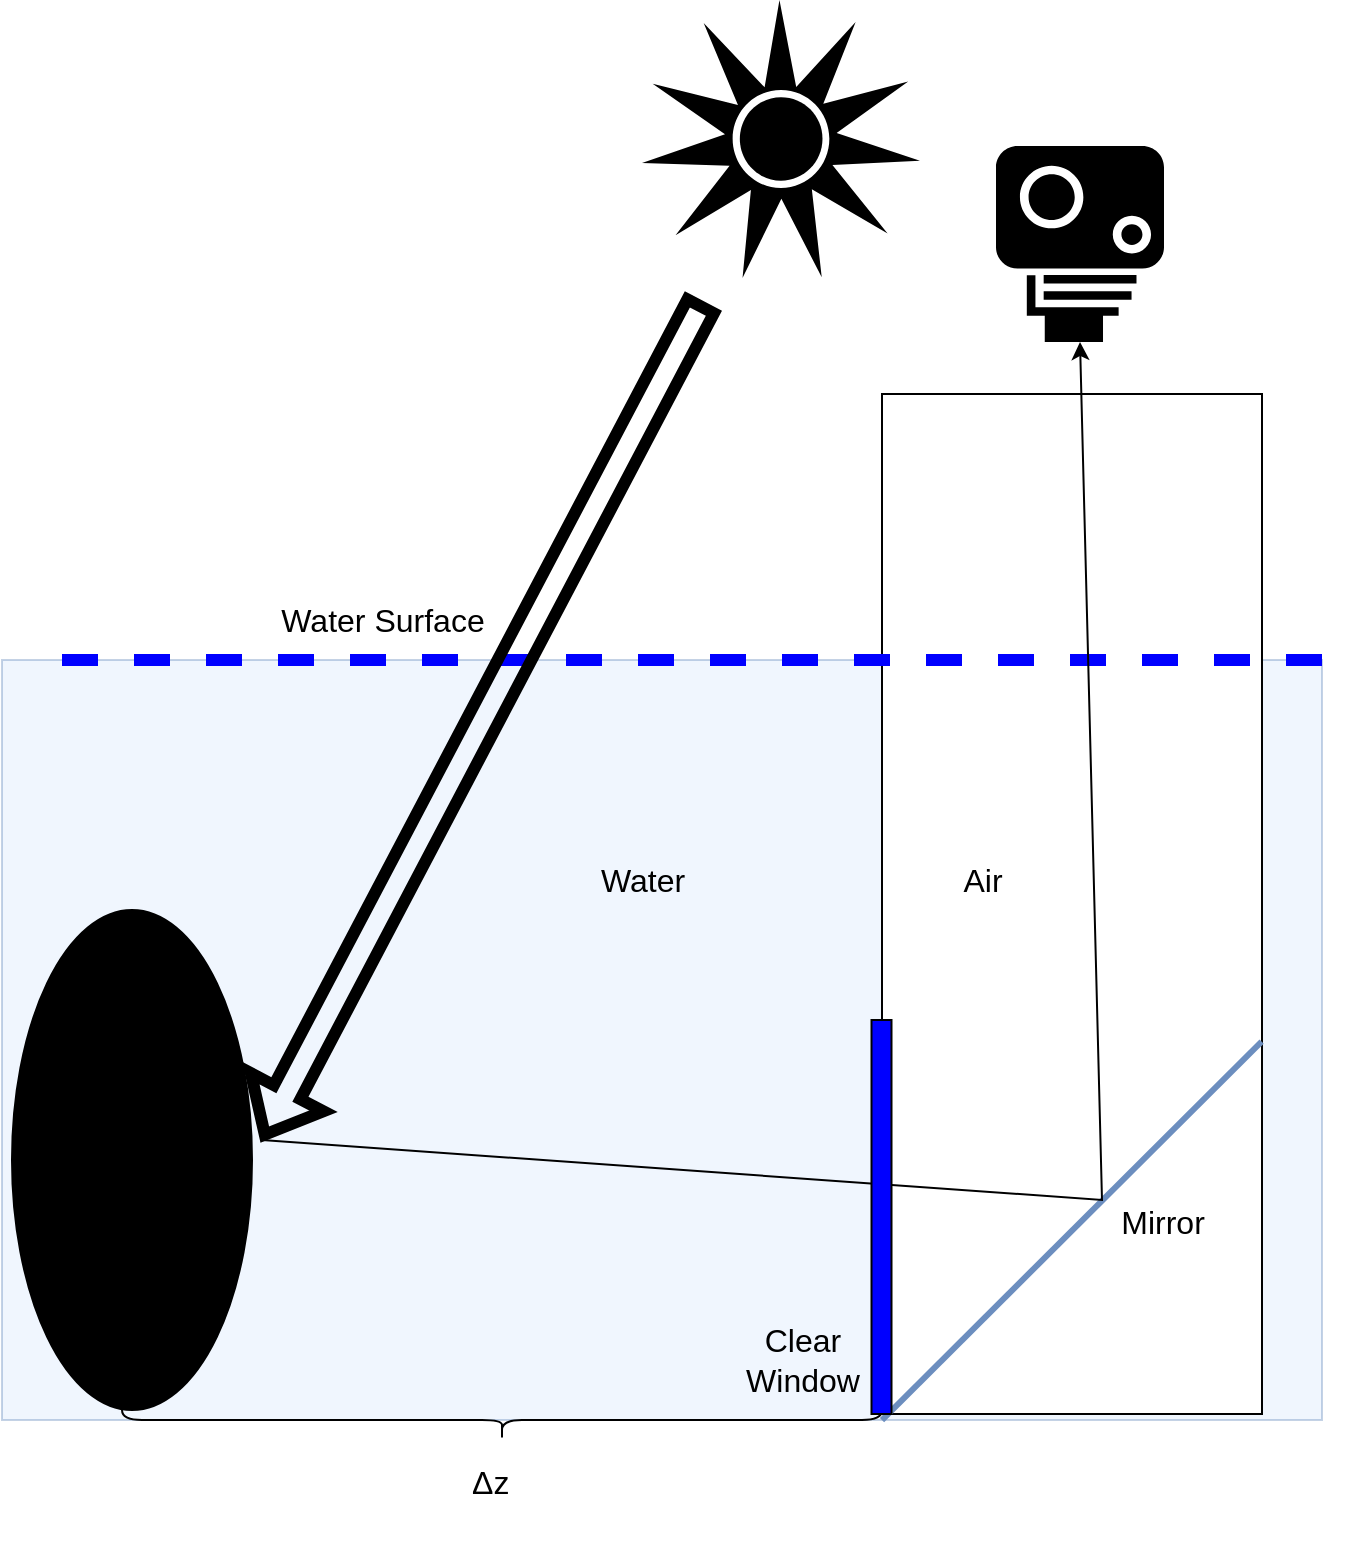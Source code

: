 <mxfile version="20.5.3" type="device"><diagram id="Ect9hUOo76AR6xFeidzp" name="Page-1"><mxGraphModel dx="1210" dy="535" grid="1" gridSize="10" guides="1" tooltips="1" connect="1" arrows="1" fold="1" page="1" pageScale="1" pageWidth="827" pageHeight="1169" math="0" shadow="0"><root><mxCell id="0"/><mxCell id="1" parent="0"/><mxCell id="FtwJ78YgJAvYqGlGawMD-7" value="" style="rounded=0;whiteSpace=wrap;html=1;fillColor=#dae8fc;strokeColor=#6c8ebf;opacity=40;" vertex="1" parent="1"><mxGeometry x="40" y="620" width="660" height="380" as="geometry"/></mxCell><mxCell id="Myysj3SkNhkPMmiPacBF-2" value="" style="ellipse;whiteSpace=wrap;html=1;fillColor=#000000;rotation=90;" parent="1" vertex="1"><mxGeometry x="-20" y="810" width="250" height="120" as="geometry"/></mxCell><mxCell id="Myysj3SkNhkPMmiPacBF-7" value="" style="rounded=0;whiteSpace=wrap;html=1;" parent="1" vertex="1"><mxGeometry x="480" y="487" width="190" height="510" as="geometry"/></mxCell><mxCell id="Myysj3SkNhkPMmiPacBF-8" value="" style="endArrow=none;dashed=1;html=1;rounded=0;strokeWidth=6;strokeColor=#0000FF;" parent="1" edge="1"><mxGeometry width="50" height="50" relative="1" as="geometry"><mxPoint x="70" y="620" as="sourcePoint"/><mxPoint x="710" y="620" as="targetPoint"/></mxGeometry></mxCell><mxCell id="Myysj3SkNhkPMmiPacBF-9" value="&lt;font style=&quot;font-size: 16px&quot;&gt;Water Surface&lt;/font&gt;" style="edgeLabel;html=1;align=center;verticalAlign=middle;resizable=0;points=[];" parent="Myysj3SkNhkPMmiPacBF-8" vertex="1" connectable="0"><mxGeometry x="0.303" y="1" relative="1" as="geometry"><mxPoint x="-257" y="-19" as="offset"/></mxGeometry></mxCell><mxCell id="Myysj3SkNhkPMmiPacBF-10" value="" style="shape=curlyBracket;whiteSpace=wrap;html=1;rounded=1;flipH=1;fillColor=#000000;rotation=90;" parent="1" vertex="1"><mxGeometry x="280" y="810" width="20" height="380" as="geometry"/></mxCell><mxCell id="Myysj3SkNhkPMmiPacBF-11" value="&lt;p class=&quot;MsoNormal&quot;&gt;&lt;span lang=&quot;EN-US&quot;&gt;&lt;font style=&quot;font-size: 16px&quot;&gt;Δz&lt;/font&gt;&lt;/span&gt;&lt;/p&gt;" style="text;html=1;strokeColor=none;fillColor=none;spacing=5;spacingTop=-20;whiteSpace=wrap;overflow=hidden;rounded=0;labelBackgroundColor=none;" parent="1" vertex="1"><mxGeometry x="270" y="1020" width="71" height="50" as="geometry"/></mxCell><mxCell id="Myysj3SkNhkPMmiPacBF-12" value="" style="shape=mxgraph.signs.tech.camera_1;html=1;pointerEvents=1;fillColor=#000000;strokeColor=none;verticalLabelPosition=bottom;verticalAlign=top;align=center;rotation=90;" parent="1" vertex="1"><mxGeometry x="530" y="370" width="98" height="84" as="geometry"/></mxCell><mxCell id="Myysj3SkNhkPMmiPacBF-13" value="" style="endArrow=none;html=1;rounded=0;exitX=0.5;exitY=0;exitDx=0;exitDy=0;entryX=0.999;entryY=0.635;entryDx=0;entryDy=0;entryPerimeter=0;strokeWidth=3;fillColor=#dae8fc;strokeColor=#6c8ebf;startArrow=none;" parent="1" source="Myysj3SkNhkPMmiPacBF-10" target="Myysj3SkNhkPMmiPacBF-7" edge="1"><mxGeometry width="50" height="50" relative="1" as="geometry"><mxPoint x="390" y="720" as="sourcePoint"/><mxPoint x="680" y="800" as="targetPoint"/></mxGeometry></mxCell><mxCell id="Myysj3SkNhkPMmiPacBF-14" value="&lt;font style=&quot;font-size: 16px&quot;&gt;Mirror&lt;/font&gt;" style="edgeLabel;html=1;align=center;verticalAlign=middle;resizable=0;points=[];rotation=0;" parent="Myysj3SkNhkPMmiPacBF-13" vertex="1" connectable="0"><mxGeometry x="0.347" y="1" relative="1" as="geometry"><mxPoint x="13" y="29" as="offset"/></mxGeometry></mxCell><mxCell id="FtwJ78YgJAvYqGlGawMD-5" value="&lt;font style=&quot;font-size: 16px&quot;&gt;Clear&lt;br&gt;Window&lt;/font&gt;" style="edgeLabel;html=1;align=center;verticalAlign=middle;resizable=0;points=[];rotation=0;labelBackgroundColor=none;" vertex="1" connectable="0" parent="Myysj3SkNhkPMmiPacBF-13"><mxGeometry x="0.347" y="1" relative="1" as="geometry"><mxPoint x="-167" y="98" as="offset"/></mxGeometry></mxCell><mxCell id="FtwJ78YgJAvYqGlGawMD-9" value="&lt;span style=&quot;font-size: 16px;&quot;&gt;Water&lt;/span&gt;" style="edgeLabel;html=1;align=center;verticalAlign=middle;resizable=0;points=[];rotation=0;labelBackgroundColor=none;" vertex="1" connectable="0" parent="Myysj3SkNhkPMmiPacBF-13"><mxGeometry x="0.347" y="1" relative="1" as="geometry"><mxPoint x="-247" y="-142" as="offset"/></mxGeometry></mxCell><mxCell id="FtwJ78YgJAvYqGlGawMD-10" value="&lt;span style=&quot;font-size: 16px;&quot;&gt;Air&lt;/span&gt;" style="edgeLabel;html=1;align=center;verticalAlign=middle;resizable=0;points=[];rotation=0;labelBackgroundColor=none;" vertex="1" connectable="0" parent="Myysj3SkNhkPMmiPacBF-13"><mxGeometry x="0.347" y="1" relative="1" as="geometry"><mxPoint x="-77" y="-142" as="offset"/></mxGeometry></mxCell><mxCell id="Myysj3SkNhkPMmiPacBF-17" value="" style="shape=flexArrow;endArrow=classic;html=1;rounded=0;fontSize=16;strokeColor=#000000;strokeWidth=6;movable=1;resizable=1;rotatable=1;deletable=1;editable=1;connectable=1;exitX=0.5;exitY=0;exitDx=0;exitDy=0;" parent="1" edge="1"><mxGeometry width="50" height="50" relative="1" as="geometry"><mxPoint x="390.704" y="440.509" as="sourcePoint"/><mxPoint x="170" y="860" as="targetPoint"/></mxGeometry></mxCell><mxCell id="Myysj3SkNhkPMmiPacBF-18" value="" style="endArrow=classic;html=1;rounded=0;entryX=1;entryY=0.5;entryDx=0;entryDy=0;entryPerimeter=0;" parent="1" target="Myysj3SkNhkPMmiPacBF-12" edge="1"><mxGeometry width="50" height="50" relative="1" as="geometry"><mxPoint x="170" y="860" as="sourcePoint"/><mxPoint x="360" y="640" as="targetPoint"/><Array as="points"><mxPoint x="590" y="890"/></Array></mxGeometry></mxCell><mxCell id="FtwJ78YgJAvYqGlGawMD-2" value="" style="rounded=0;whiteSpace=wrap;html=1;fillColor=#0000FF;" vertex="1" parent="1"><mxGeometry x="474.75" y="800" width="10" height="197" as="geometry"/></mxCell><mxCell id="FtwJ78YgJAvYqGlGawMD-8" value="" style="shape=mxgraph.signs.nature.sun_2;html=1;pointerEvents=1;fillColor=#000000;strokeColor=none;verticalLabelPosition=bottom;verticalAlign=top;align=center;labelBackgroundColor=none;" vertex="1" parent="1"><mxGeometry x="360" y="290" width="139" height="139" as="geometry"/></mxCell></root></mxGraphModel></diagram></mxfile>